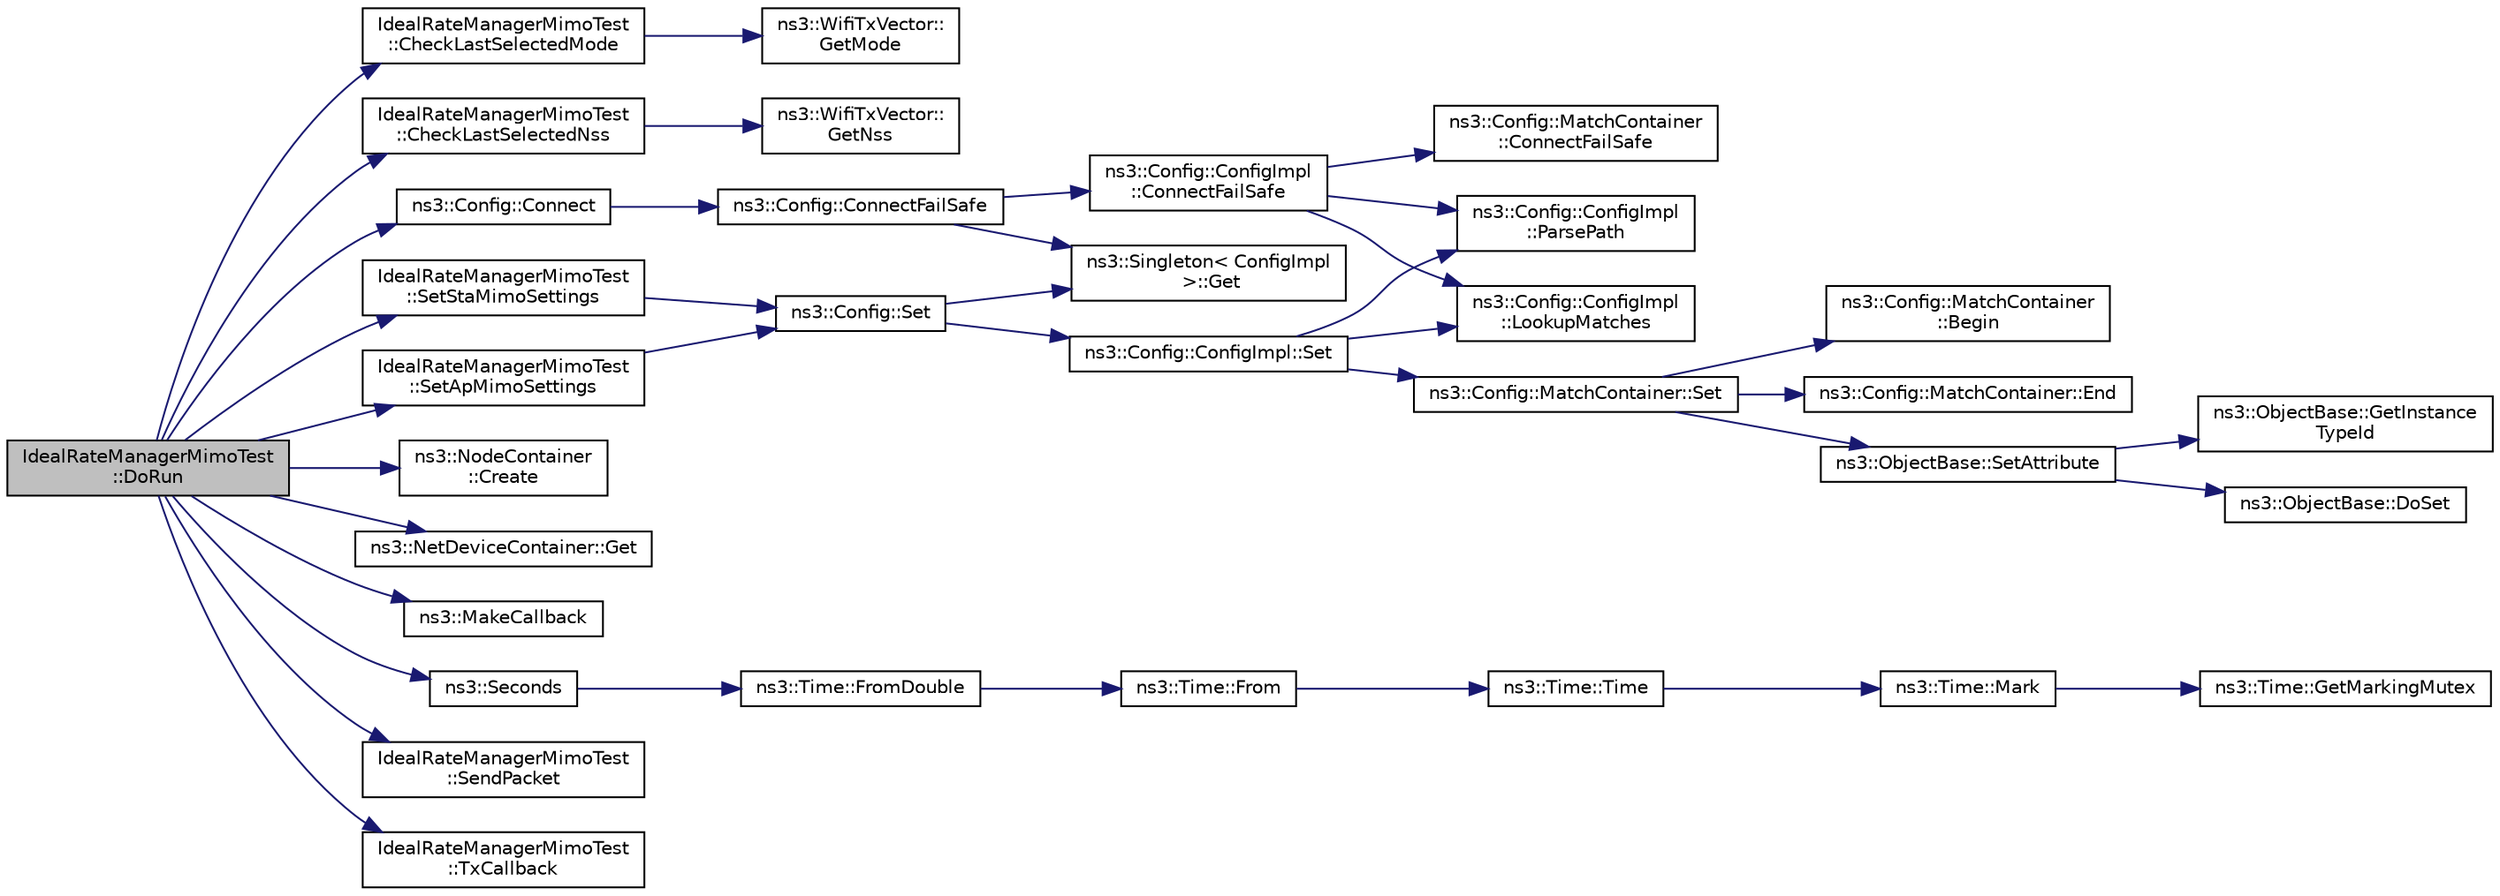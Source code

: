 digraph "IdealRateManagerMimoTest::DoRun"
{
 // LATEX_PDF_SIZE
  edge [fontname="Helvetica",fontsize="10",labelfontname="Helvetica",labelfontsize="10"];
  node [fontname="Helvetica",fontsize="10",shape=record];
  rankdir="LR";
  Node1 [label="IdealRateManagerMimoTest\l::DoRun",height=0.2,width=0.4,color="black", fillcolor="grey75", style="filled", fontcolor="black",tooltip="Implementation to actually run this TestCase."];
  Node1 -> Node2 [color="midnightblue",fontsize="10",style="solid",fontname="Helvetica"];
  Node2 [label="IdealRateManagerMimoTest\l::CheckLastSelectedMode",height=0.2,width=0.4,color="black", fillcolor="white", style="filled",URL="$class_ideal_rate_manager_mimo_test.html#ae00227bb175fdab4cda450334ecb3696",tooltip="Check if the selected WifiMode is correct."];
  Node2 -> Node3 [color="midnightblue",fontsize="10",style="solid",fontname="Helvetica"];
  Node3 [label="ns3::WifiTxVector::\lGetMode",height=0.2,width=0.4,color="black", fillcolor="white", style="filled",URL="$classns3_1_1_wifi_tx_vector.html#a47d0b3ae3c7de8817626469f5fe1be6a",tooltip="If this TX vector is associated with an SU PPDU, return the selected payload transmission mode."];
  Node1 -> Node4 [color="midnightblue",fontsize="10",style="solid",fontname="Helvetica"];
  Node4 [label="IdealRateManagerMimoTest\l::CheckLastSelectedNss",height=0.2,width=0.4,color="black", fillcolor="white", style="filled",URL="$class_ideal_rate_manager_mimo_test.html#a0b4fca114843dc2698b7d3ed0b45aecb",tooltip="Check if the selected Nss is correct."];
  Node4 -> Node5 [color="midnightblue",fontsize="10",style="solid",fontname="Helvetica"];
  Node5 [label="ns3::WifiTxVector::\lGetNss",height=0.2,width=0.4,color="black", fillcolor="white", style="filled",URL="$classns3_1_1_wifi_tx_vector.html#a9c779eec5b3a9236d131f57c501390fa",tooltip="If this TX vector is associated with an SU PPDU, return the number of spatial streams."];
  Node1 -> Node6 [color="midnightblue",fontsize="10",style="solid",fontname="Helvetica"];
  Node6 [label="ns3::Config::Connect",height=0.2,width=0.4,color="black", fillcolor="white", style="filled",URL="$group__config.html#ga4014f151241cd0939b6cb64409605736",tooltip=" "];
  Node6 -> Node7 [color="midnightblue",fontsize="10",style="solid",fontname="Helvetica"];
  Node7 [label="ns3::Config::ConnectFailSafe",height=0.2,width=0.4,color="black", fillcolor="white", style="filled",URL="$namespacens3_1_1_config.html#aad60d6903a15881b81e982ad5312114a",tooltip="This function will attempt to find all trace sources which match the input path and will then connect..."];
  Node7 -> Node8 [color="midnightblue",fontsize="10",style="solid",fontname="Helvetica"];
  Node8 [label="ns3::Config::ConfigImpl\l::ConnectFailSafe",height=0.2,width=0.4,color="black", fillcolor="white", style="filled",URL="$classns3_1_1_config_1_1_config_impl.html#a5761c70117341e4ea296917bc095e6c0",tooltip="This function will attempt to find all trace sources which match the input path and will then connect..."];
  Node8 -> Node9 [color="midnightblue",fontsize="10",style="solid",fontname="Helvetica"];
  Node9 [label="ns3::Config::MatchContainer\l::ConnectFailSafe",height=0.2,width=0.4,color="black", fillcolor="white", style="filled",URL="$classns3_1_1_config_1_1_match_container.html#a8f3c268d2e6a9daec975497d200ec324",tooltip="Connect the specified sink to all the objects stored in this container."];
  Node8 -> Node10 [color="midnightblue",fontsize="10",style="solid",fontname="Helvetica"];
  Node10 [label="ns3::Config::ConfigImpl\l::LookupMatches",height=0.2,width=0.4,color="black", fillcolor="white", style="filled",URL="$classns3_1_1_config_1_1_config_impl.html#aef8d461e235704cdeb8a85581ba249fb",tooltip=" "];
  Node8 -> Node11 [color="midnightblue",fontsize="10",style="solid",fontname="Helvetica"];
  Node11 [label="ns3::Config::ConfigImpl\l::ParsePath",height=0.2,width=0.4,color="black", fillcolor="white", style="filled",URL="$classns3_1_1_config_1_1_config_impl.html#ab482a563857309e0e70beba3af32be71",tooltip="Break a Config path into the leading path and the last leaf token."];
  Node7 -> Node12 [color="midnightblue",fontsize="10",style="solid",fontname="Helvetica"];
  Node12 [label="ns3::Singleton\< ConfigImpl\l \>::Get",height=0.2,width=0.4,color="black", fillcolor="white", style="filled",URL="$classns3_1_1_singleton.html#a80a2cd3c25a27ea72add7a9f7a141ffa",tooltip="Get a pointer to the singleton instance."];
  Node1 -> Node13 [color="midnightblue",fontsize="10",style="solid",fontname="Helvetica"];
  Node13 [label="ns3::NodeContainer\l::Create",height=0.2,width=0.4,color="black", fillcolor="white", style="filled",URL="$classns3_1_1_node_container.html#a787f059e2813e8b951cc6914d11dfe69",tooltip="Create n nodes and append pointers to them to the end of this NodeContainer."];
  Node1 -> Node14 [color="midnightblue",fontsize="10",style="solid",fontname="Helvetica"];
  Node14 [label="ns3::NetDeviceContainer::Get",height=0.2,width=0.4,color="black", fillcolor="white", style="filled",URL="$classns3_1_1_net_device_container.html#ae114b3a9fc193fee40c07e4a4207aef4",tooltip="Get the Ptr<NetDevice> stored in this container at a given index."];
  Node1 -> Node15 [color="midnightblue",fontsize="10",style="solid",fontname="Helvetica"];
  Node15 [label="ns3::MakeCallback",height=0.2,width=0.4,color="black", fillcolor="white", style="filled",URL="$namespacens3.html#af1dde3c04374147fca0cfe3b0766d664",tooltip="Build Callbacks for class method members which take varying numbers of arguments and potentially retu..."];
  Node1 -> Node16 [color="midnightblue",fontsize="10",style="solid",fontname="Helvetica"];
  Node16 [label="ns3::Seconds",height=0.2,width=0.4,color="black", fillcolor="white", style="filled",URL="$group__timecivil.html#ga33c34b816f8ff6628e33d5c8e9713b9e",tooltip="Construct a Time in the indicated unit."];
  Node16 -> Node17 [color="midnightblue",fontsize="10",style="solid",fontname="Helvetica"];
  Node17 [label="ns3::Time::FromDouble",height=0.2,width=0.4,color="black", fillcolor="white", style="filled",URL="$classns3_1_1_time.html#a60e845f4a74e62495b86356afe604cb4",tooltip="Create a Time equal to value in unit unit."];
  Node17 -> Node18 [color="midnightblue",fontsize="10",style="solid",fontname="Helvetica"];
  Node18 [label="ns3::Time::From",height=0.2,width=0.4,color="black", fillcolor="white", style="filled",URL="$classns3_1_1_time.html#a34e4acc13d0e08cc8cb9cd3b838b9baf",tooltip="Create a Time in the current unit."];
  Node18 -> Node19 [color="midnightblue",fontsize="10",style="solid",fontname="Helvetica"];
  Node19 [label="ns3::Time::Time",height=0.2,width=0.4,color="black", fillcolor="white", style="filled",URL="$classns3_1_1_time.html#a8a39dc1b8cbbd7fe6d940e492d1b925e",tooltip="Default constructor, with value 0."];
  Node19 -> Node20 [color="midnightblue",fontsize="10",style="solid",fontname="Helvetica"];
  Node20 [label="ns3::Time::Mark",height=0.2,width=0.4,color="black", fillcolor="white", style="filled",URL="$classns3_1_1_time.html#aa7eef2a1119c1c4855d99f1e83d44c54",tooltip="Record a Time instance with the MarkedTimes."];
  Node20 -> Node21 [color="midnightblue",fontsize="10",style="solid",fontname="Helvetica"];
  Node21 [label="ns3::Time::GetMarkingMutex",height=0.2,width=0.4,color="black", fillcolor="white", style="filled",URL="$classns3_1_1_time.html#addd8e672203391b3ae98ee475ce05272",tooltip=" "];
  Node1 -> Node22 [color="midnightblue",fontsize="10",style="solid",fontname="Helvetica"];
  Node22 [label="IdealRateManagerMimoTest\l::SendPacket",height=0.2,width=0.4,color="black", fillcolor="white", style="filled",URL="$class_ideal_rate_manager_mimo_test.html#ad1c2e102895c097286bc2a9d614c4890",tooltip="Triggers the transmission of a 1000 Byte-long data packet from the source device."];
  Node1 -> Node23 [color="midnightblue",fontsize="10",style="solid",fontname="Helvetica"];
  Node23 [label="IdealRateManagerMimoTest\l::SetApMimoSettings",height=0.2,width=0.4,color="black", fillcolor="white", style="filled",URL="$class_ideal_rate_manager_mimo_test.html#a66e3fee447c6424079f252e6c53090b5",tooltip="Change the configured MIMO settings for AP node."];
  Node23 -> Node24 [color="midnightblue",fontsize="10",style="solid",fontname="Helvetica"];
  Node24 [label="ns3::Config::Set",height=0.2,width=0.4,color="black", fillcolor="white", style="filled",URL="$group__config.html#gadce03667ec621d64ce4aace85d9bcfd0",tooltip=" "];
  Node24 -> Node12 [color="midnightblue",fontsize="10",style="solid",fontname="Helvetica"];
  Node24 -> Node25 [color="midnightblue",fontsize="10",style="solid",fontname="Helvetica"];
  Node25 [label="ns3::Config::ConfigImpl::Set",height=0.2,width=0.4,color="black", fillcolor="white", style="filled",URL="$classns3_1_1_config_1_1_config_impl.html#aa656a0317ccef3701872174f9c863949",tooltip=" "];
  Node25 -> Node10 [color="midnightblue",fontsize="10",style="solid",fontname="Helvetica"];
  Node25 -> Node11 [color="midnightblue",fontsize="10",style="solid",fontname="Helvetica"];
  Node25 -> Node26 [color="midnightblue",fontsize="10",style="solid",fontname="Helvetica"];
  Node26 [label="ns3::Config::MatchContainer::Set",height=0.2,width=0.4,color="black", fillcolor="white", style="filled",URL="$classns3_1_1_config_1_1_match_container.html#a4d946efb9907c1625581617402274fa3",tooltip=" "];
  Node26 -> Node27 [color="midnightblue",fontsize="10",style="solid",fontname="Helvetica"];
  Node27 [label="ns3::Config::MatchContainer\l::Begin",height=0.2,width=0.4,color="black", fillcolor="white", style="filled",URL="$classns3_1_1_config_1_1_match_container.html#afdad67605b13bdcf5a45a512563d1b6c",tooltip=" "];
  Node26 -> Node28 [color="midnightblue",fontsize="10",style="solid",fontname="Helvetica"];
  Node28 [label="ns3::Config::MatchContainer::End",height=0.2,width=0.4,color="black", fillcolor="white", style="filled",URL="$classns3_1_1_config_1_1_match_container.html#a6b65ea9c9c12467bf68edd5bcfe42a6d",tooltip=" "];
  Node26 -> Node29 [color="midnightblue",fontsize="10",style="solid",fontname="Helvetica"];
  Node29 [label="ns3::ObjectBase::SetAttribute",height=0.2,width=0.4,color="black", fillcolor="white", style="filled",URL="$classns3_1_1_object_base.html#ac60245d3ea4123bbc9b1d391f1f6592f",tooltip="Set a single attribute, raising fatal errors if unsuccessful."];
  Node29 -> Node30 [color="midnightblue",fontsize="10",style="solid",fontname="Helvetica"];
  Node30 [label="ns3::ObjectBase::DoSet",height=0.2,width=0.4,color="black", fillcolor="white", style="filled",URL="$classns3_1_1_object_base.html#afe5f2f7b2fabc99aa33f9bb434e3b695",tooltip="Attempt to set the value referenced by the accessor spec to a valid value according to the checker,..."];
  Node29 -> Node31 [color="midnightblue",fontsize="10",style="solid",fontname="Helvetica"];
  Node31 [label="ns3::ObjectBase::GetInstance\lTypeId",height=0.2,width=0.4,color="black", fillcolor="white", style="filled",URL="$classns3_1_1_object_base.html#abe5b43a6f5b99a92a4c3122db31f06fb",tooltip="Get the most derived TypeId for this Object."];
  Node1 -> Node32 [color="midnightblue",fontsize="10",style="solid",fontname="Helvetica"];
  Node32 [label="IdealRateManagerMimoTest\l::SetStaMimoSettings",height=0.2,width=0.4,color="black", fillcolor="white", style="filled",URL="$class_ideal_rate_manager_mimo_test.html#ac742aec132a51f60d1c05643c39fc99f",tooltip="Change the configured MIMO settings for STA node."];
  Node32 -> Node24 [color="midnightblue",fontsize="10",style="solid",fontname="Helvetica"];
  Node1 -> Node33 [color="midnightblue",fontsize="10",style="solid",fontname="Helvetica"];
  Node33 [label="IdealRateManagerMimoTest\l::TxCallback",height=0.2,width=0.4,color="black", fillcolor="white", style="filled",URL="$class_ideal_rate_manager_mimo_test.html#a4736582128bebb7758700c35d150696c",tooltip="Callback that indicates a PSDU is being transmitted."];
}
